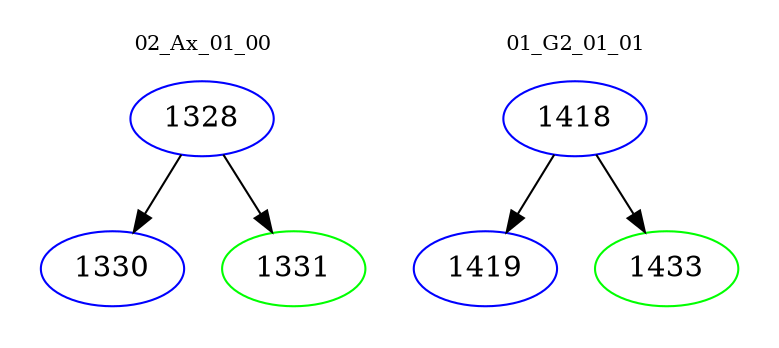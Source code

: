 digraph{
subgraph cluster_0 {
color = white
label = "02_Ax_01_00";
fontsize=10;
T0_1328 [label="1328", color="blue"]
T0_1328 -> T0_1330 [color="black"]
T0_1330 [label="1330", color="blue"]
T0_1328 -> T0_1331 [color="black"]
T0_1331 [label="1331", color="green"]
}
subgraph cluster_1 {
color = white
label = "01_G2_01_01";
fontsize=10;
T1_1418 [label="1418", color="blue"]
T1_1418 -> T1_1419 [color="black"]
T1_1419 [label="1419", color="blue"]
T1_1418 -> T1_1433 [color="black"]
T1_1433 [label="1433", color="green"]
}
}
